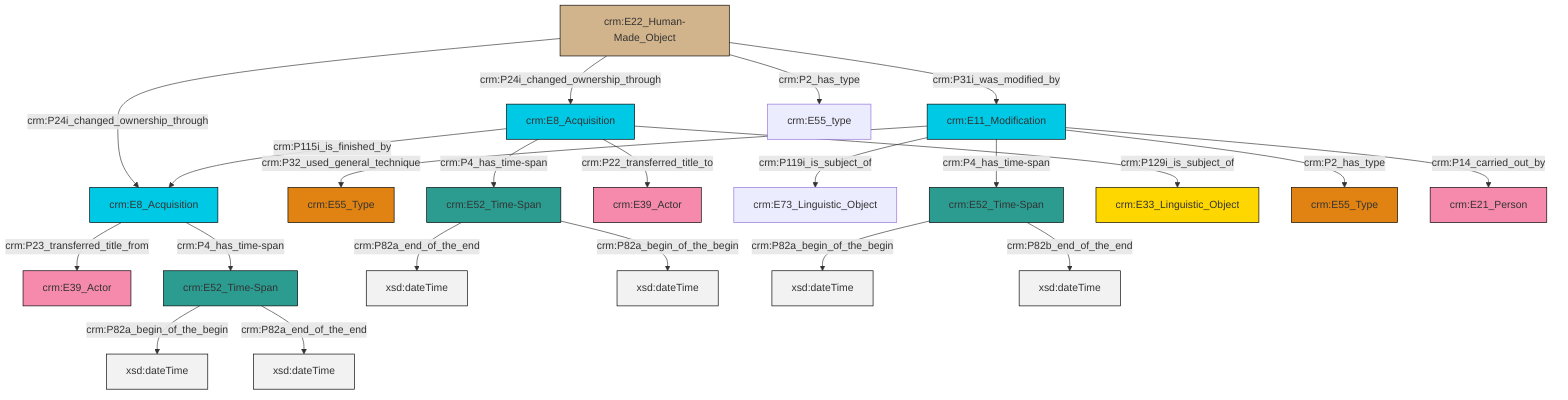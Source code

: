 graph TD
classDef Literal fill:#f2f2f2,stroke:#000000;
classDef CRM_Entity fill:#FFFFFF,stroke:#000000;
classDef Temporal_Entity fill:#00C9E6, stroke:#000000;
classDef Type fill:#E18312, stroke:#000000;
classDef Time-Span fill:#2C9C91, stroke:#000000;
classDef Appellation fill:#FFEB7F, stroke:#000000;
classDef Place fill:#008836, stroke:#000000;
classDef Persistent_Item fill:#B266B2, stroke:#000000;
classDef Conceptual_Object fill:#FFD700, stroke:#000000;
classDef Physical_Thing fill:#D2B48C, stroke:#000000;
classDef Actor fill:#f58aad, stroke:#000000;
classDef PC_Classes fill:#4ce600, stroke:#000000;
classDef Multi fill:#cccccc,stroke:#000000;

4["crm:E11_Modification"]:::Temporal_Entity -->|crm:P32_used_general_technique| 5["crm:E55_Type"]:::Type
8["crm:E8_Acquisition"]:::Temporal_Entity -->|crm:P22_transferred_title_to| 9["crm:E39_Actor"]:::Actor
4["crm:E11_Modification"]:::Temporal_Entity -->|crm:P119i_is_subject_of| 10["crm:E73_Linguistic_Object"]:::Default
11["crm:E22_Human-Made_Object"]:::Physical_Thing -->|crm:P24i_changed_ownership_through| 12["crm:E8_Acquisition"]:::Temporal_Entity
4["crm:E11_Modification"]:::Temporal_Entity -->|crm:P4_has_time-span| 6["crm:E52_Time-Span"]:::Time-Span
16["crm:E52_Time-Span"]:::Time-Span -->|crm:P82a_begin_of_the_begin| 17[xsd:dateTime]:::Literal
8["crm:E8_Acquisition"]:::Temporal_Entity -->|crm:P4_has_time-span| 0["crm:E52_Time-Span"]:::Time-Span
11["crm:E22_Human-Made_Object"]:::Physical_Thing -->|crm:P31i_was_modified_by| 4["crm:E11_Modification"]:::Temporal_Entity
12["crm:E8_Acquisition"]:::Temporal_Entity -->|crm:P23_transferred_title_from| 2["crm:E39_Actor"]:::Actor
8["crm:E8_Acquisition"]:::Temporal_Entity -->|crm:P115i_is_finished_by| 12["crm:E8_Acquisition"]:::Temporal_Entity
8["crm:E8_Acquisition"]:::Temporal_Entity -->|crm:P129i_is_subject_of| 21["crm:E33_Linguistic_Object"]:::Conceptual_Object
0["crm:E52_Time-Span"]:::Time-Span -->|crm:P82a_end_of_the_end| 24[xsd:dateTime]:::Literal
16["crm:E52_Time-Span"]:::Time-Span -->|crm:P82a_end_of_the_end| 27[xsd:dateTime]:::Literal
0["crm:E52_Time-Span"]:::Time-Span -->|crm:P82a_begin_of_the_begin| 29[xsd:dateTime]:::Literal
4["crm:E11_Modification"]:::Temporal_Entity -->|crm:P14_carried_out_by| 25["crm:E21_Person"]:::Actor
11["crm:E22_Human-Made_Object"]:::Physical_Thing -->|crm:P2_has_type| 14["crm:E55_type"]:::Default
6["crm:E52_Time-Span"]:::Time-Span -->|crm:P82a_begin_of_the_begin| 30[xsd:dateTime]:::Literal
6["crm:E52_Time-Span"]:::Time-Span -->|crm:P82b_end_of_the_end| 31[xsd:dateTime]:::Literal
11["crm:E22_Human-Made_Object"]:::Physical_Thing -->|crm:P24i_changed_ownership_through| 8["crm:E8_Acquisition"]:::Temporal_Entity
12["crm:E8_Acquisition"]:::Temporal_Entity -->|crm:P4_has_time-span| 16["crm:E52_Time-Span"]:::Time-Span
4["crm:E11_Modification"]:::Temporal_Entity -->|crm:P2_has_type| 22["crm:E55_Type"]:::Type